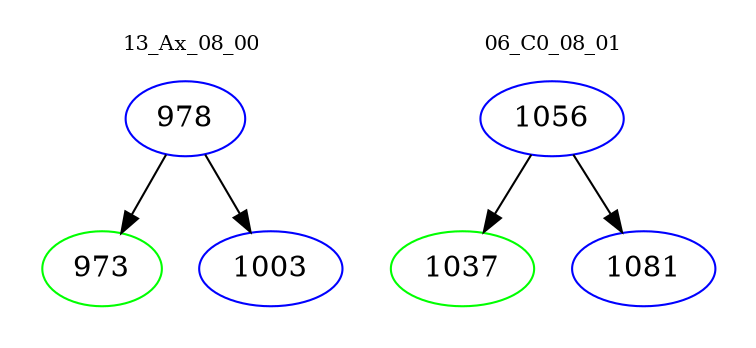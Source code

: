 digraph{
subgraph cluster_0 {
color = white
label = "13_Ax_08_00";
fontsize=10;
T0_978 [label="978", color="blue"]
T0_978 -> T0_973 [color="black"]
T0_973 [label="973", color="green"]
T0_978 -> T0_1003 [color="black"]
T0_1003 [label="1003", color="blue"]
}
subgraph cluster_1 {
color = white
label = "06_C0_08_01";
fontsize=10;
T1_1056 [label="1056", color="blue"]
T1_1056 -> T1_1037 [color="black"]
T1_1037 [label="1037", color="green"]
T1_1056 -> T1_1081 [color="black"]
T1_1081 [label="1081", color="blue"]
}
}
